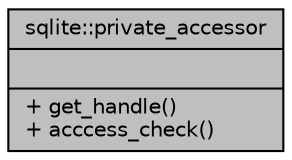 digraph "sqlite::private_accessor"
{
  bgcolor="transparent";
  edge [fontname="Helvetica",fontsize="10",labelfontname="Helvetica",labelfontsize="10"];
  node [fontname="Helvetica",fontsize="10",shape=record];
  Node1 [label="{sqlite::private_accessor\n||+ get_handle()\l+ acccess_check()\l}",height=0.2,width=0.4,color="black", fillcolor="grey75", style="filled" fontcolor="black"];
}
